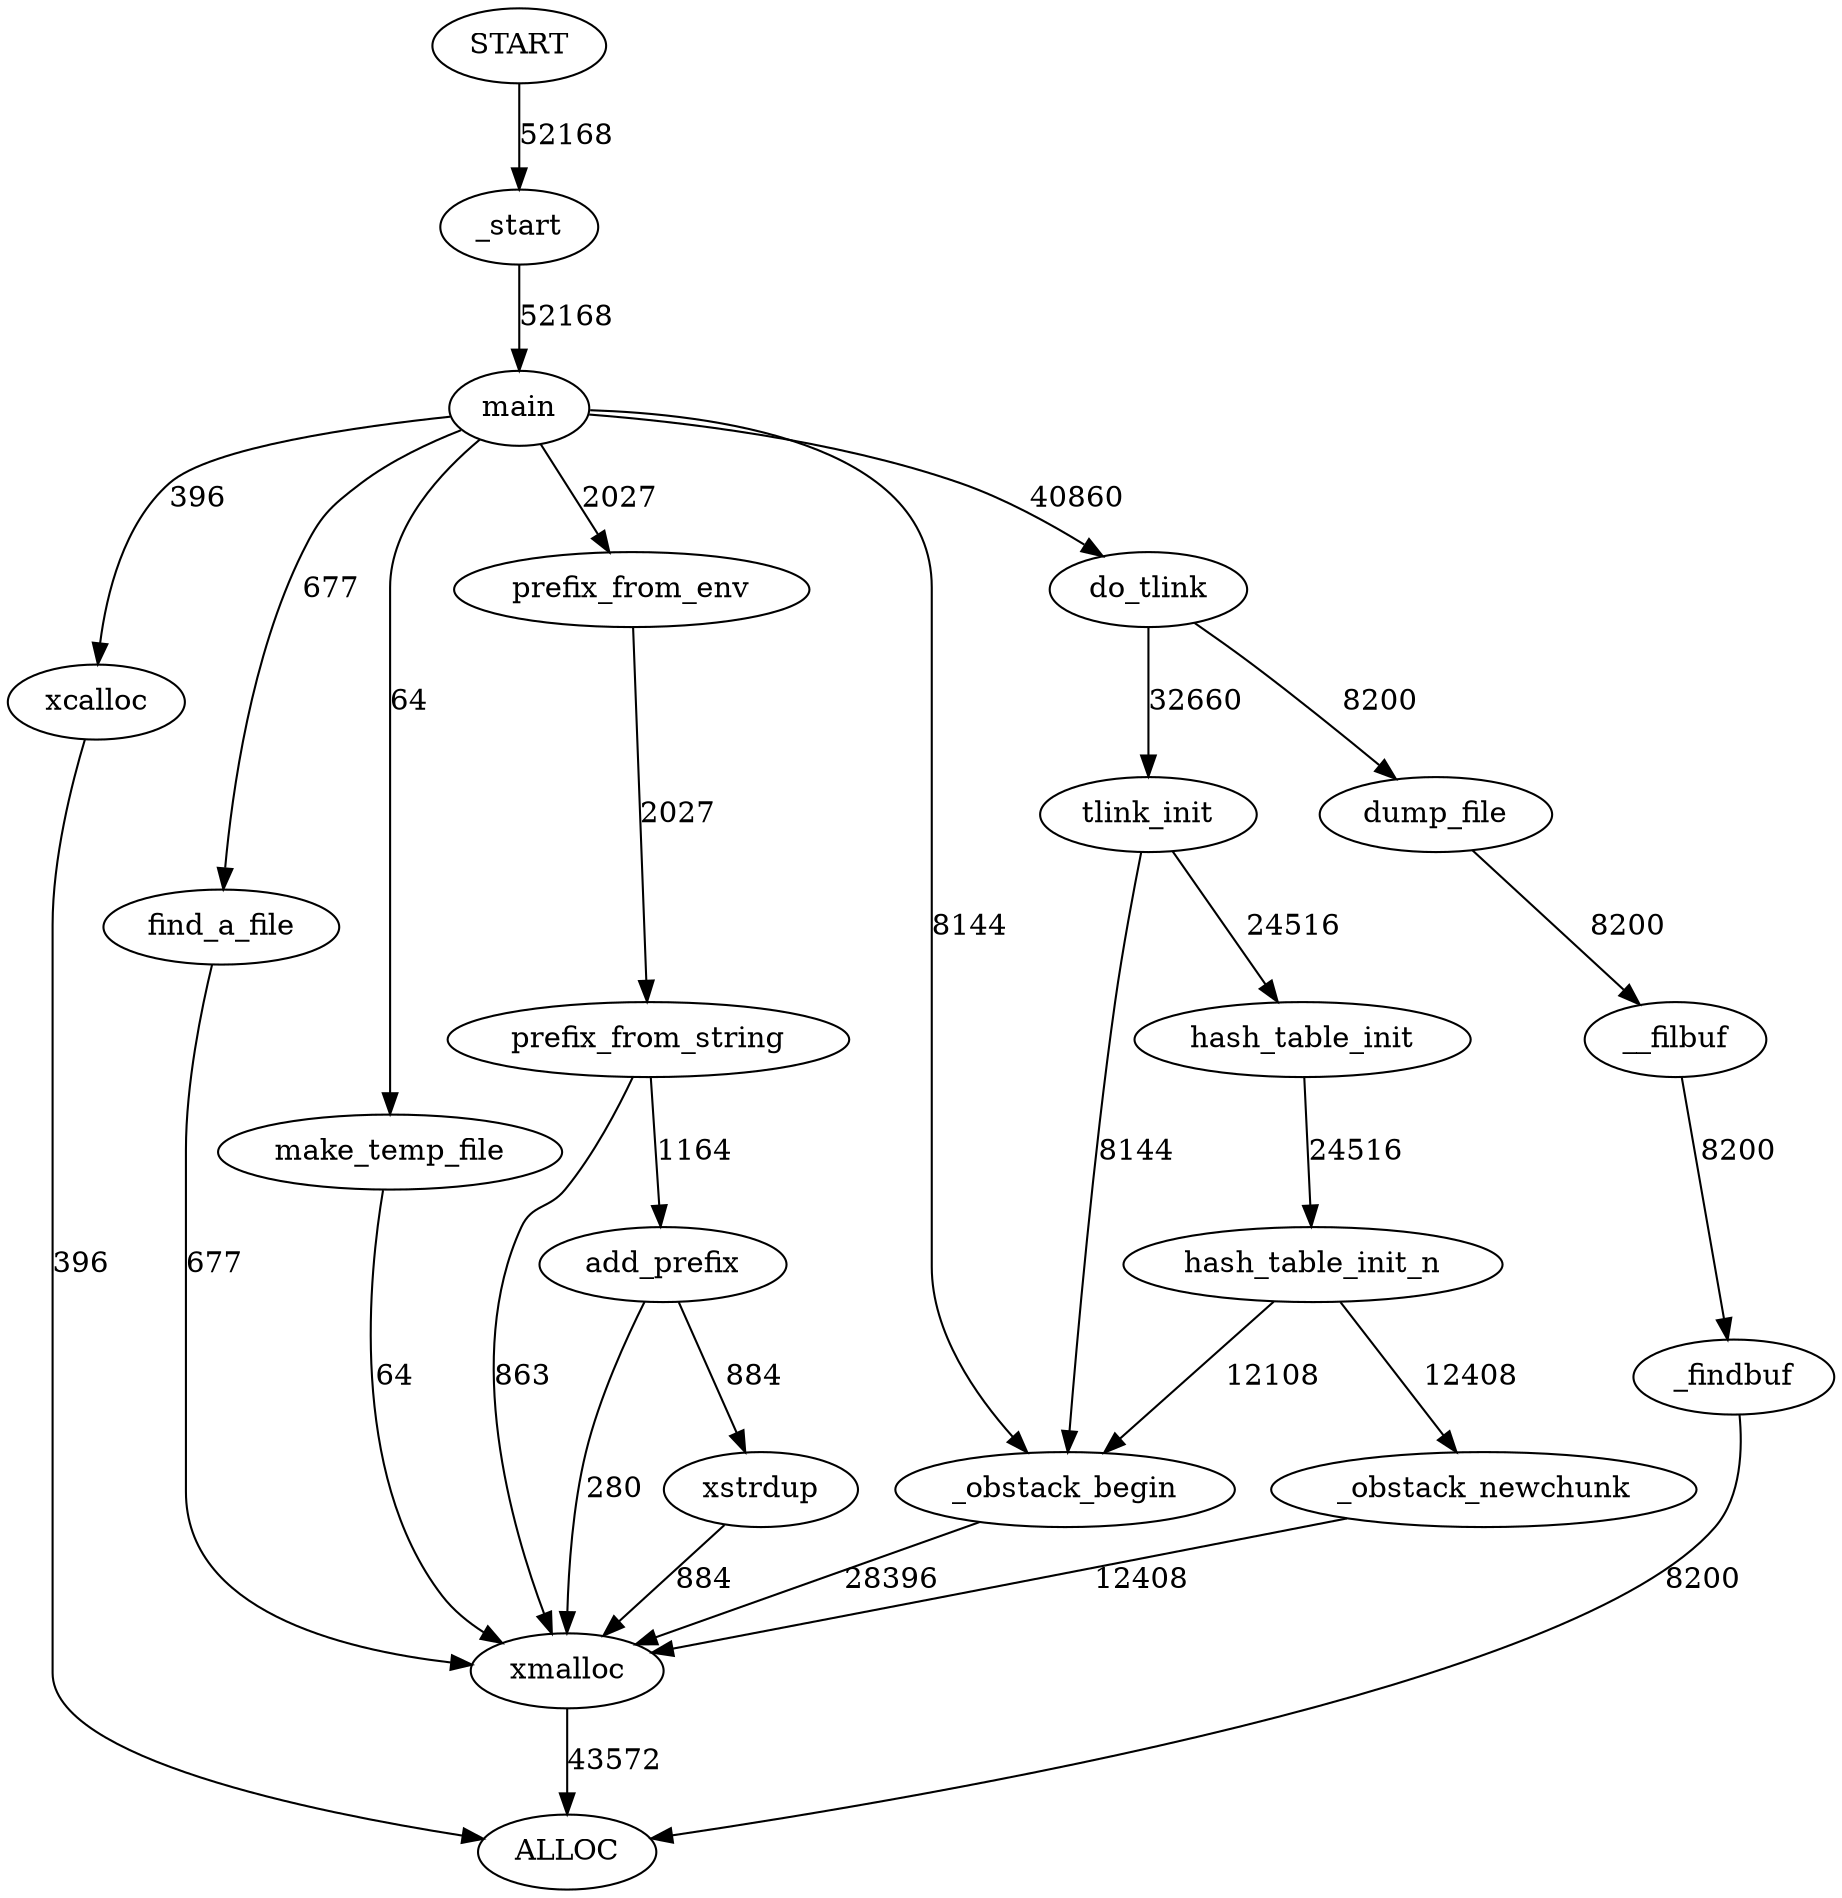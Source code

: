 /* produced by mprof 1.1 from collect2.out */

digraph "allocation call graph"
{
    "START" -> "_start" [label = "52168"];
    "_start" -> "main" [label = "52168"];
    "main" -> "xcalloc" [label = "396"];
    "xcalloc" -> "ALLOC" [label = "396"];
    "main" -> "_obstack_begin" [label = "8144"];
    "_obstack_begin" -> "xmalloc" [label = "28396"];
    "xmalloc" -> "ALLOC" [label = "43572"];
    "main" -> "prefix_from_env" [label = "2027"];
    "prefix_from_env" -> "prefix_from_string" [label = "2027"];
    "prefix_from_string" -> "xmalloc" [label = "863"];
    "prefix_from_string" -> "add_prefix" [label = "1164"];
    "add_prefix" -> "xmalloc" [label = "280"];
    "add_prefix" -> "xstrdup" [label = "884"];
    "xstrdup" -> "xmalloc" [label = "884"];
    "main" -> "find_a_file" [label = "677"];
    "find_a_file" -> "xmalloc" [label = "677"];
    "main" -> "make_temp_file" [label = "64"];
    "make_temp_file" -> "xmalloc" [label = "64"];
    "main" -> "do_tlink" [label = "40860"];
    "do_tlink" -> "tlink_init" [label = "32660"];
    "tlink_init" -> "hash_table_init" [label = "24516"];
    "hash_table_init" -> "hash_table_init_n" [label = "24516"];
    "hash_table_init_n" -> "_obstack_begin" [label = "12108"];
    "hash_table_init_n" -> "_obstack_newchunk" [label = "12408"];
    "_obstack_newchunk" -> "xmalloc" [label = "12408"];
    "tlink_init" -> "_obstack_begin" [label = "8144"];
    "do_tlink" -> "dump_file" [label = "8200"];
    "dump_file" -> "__filbuf" [label = "8200"];
    "__filbuf" -> "_findbuf" [label = "8200"];
    "_findbuf" -> "ALLOC" [label = "8200"];
}
